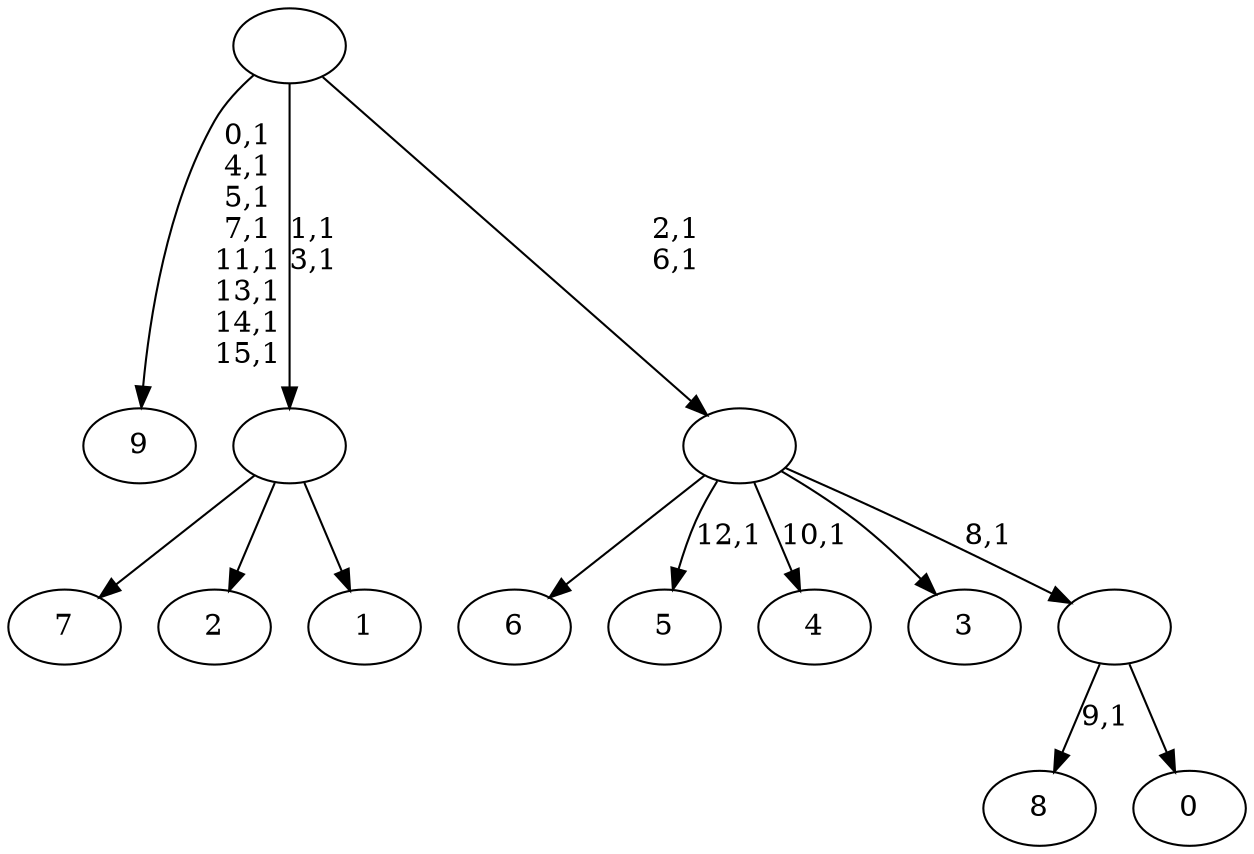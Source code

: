 digraph T {
	26 [label="9"]
	17 [label="8"]
	15 [label="7"]
	14 [label="6"]
	13 [label="5"]
	11 [label="4"]
	9 [label="3"]
	8 [label="2"]
	7 [label="1"]
	6 [label=""]
	4 [label="0"]
	3 [label=""]
	2 [label=""]
	0 [label=""]
	6 -> 15 [label=""]
	6 -> 8 [label=""]
	6 -> 7 [label=""]
	3 -> 17 [label="9,1"]
	3 -> 4 [label=""]
	2 -> 11 [label="10,1"]
	2 -> 13 [label="12,1"]
	2 -> 14 [label=""]
	2 -> 9 [label=""]
	2 -> 3 [label="8,1"]
	0 -> 2 [label="2,1\n6,1"]
	0 -> 6 [label="1,1\n3,1"]
	0 -> 26 [label="0,1\n4,1\n5,1\n7,1\n11,1\n13,1\n14,1\n15,1"]
}
